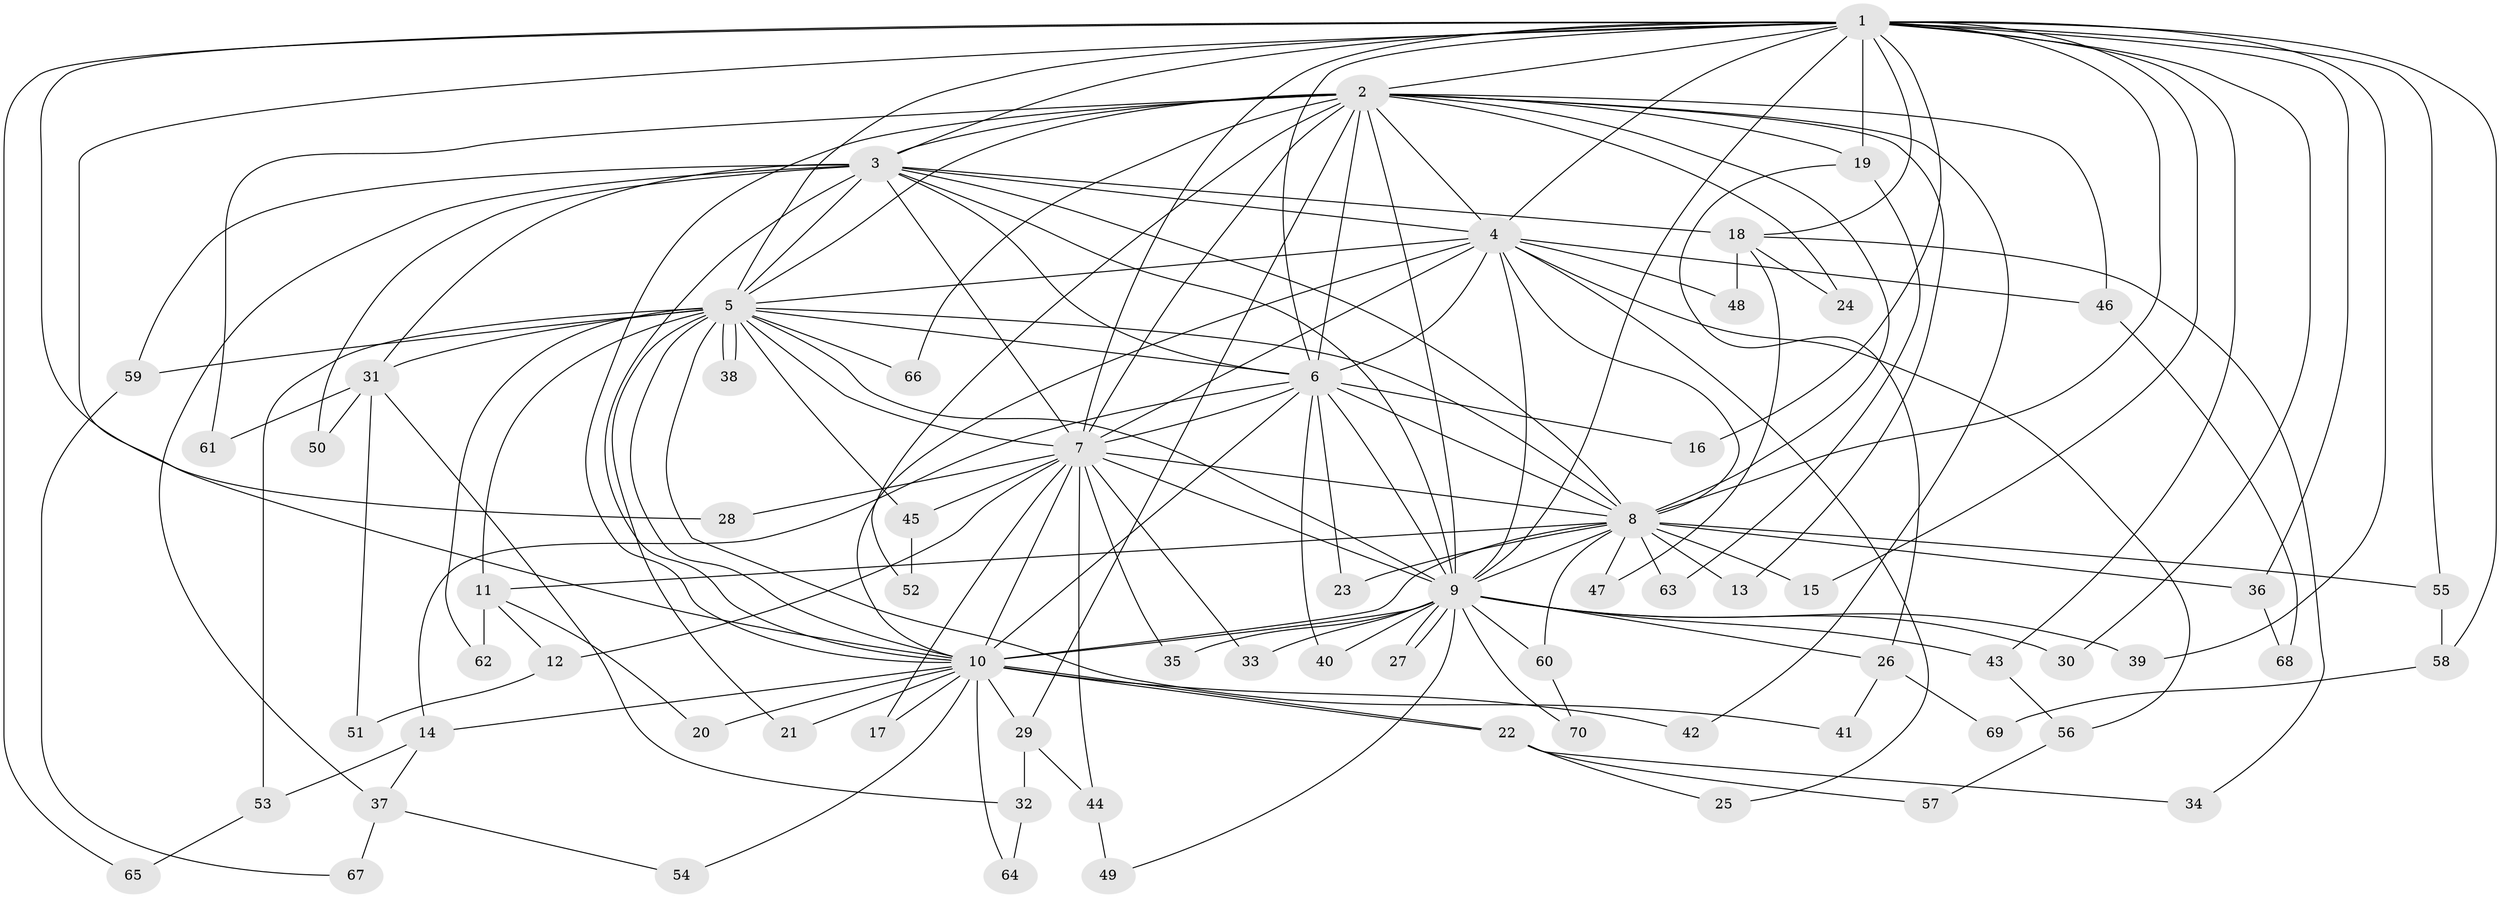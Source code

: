 // Generated by graph-tools (version 1.1) at 2025/14/03/09/25 04:14:01]
// undirected, 70 vertices, 165 edges
graph export_dot {
graph [start="1"]
  node [color=gray90,style=filled];
  1;
  2;
  3;
  4;
  5;
  6;
  7;
  8;
  9;
  10;
  11;
  12;
  13;
  14;
  15;
  16;
  17;
  18;
  19;
  20;
  21;
  22;
  23;
  24;
  25;
  26;
  27;
  28;
  29;
  30;
  31;
  32;
  33;
  34;
  35;
  36;
  37;
  38;
  39;
  40;
  41;
  42;
  43;
  44;
  45;
  46;
  47;
  48;
  49;
  50;
  51;
  52;
  53;
  54;
  55;
  56;
  57;
  58;
  59;
  60;
  61;
  62;
  63;
  64;
  65;
  66;
  67;
  68;
  69;
  70;
  1 -- 2;
  1 -- 3;
  1 -- 4;
  1 -- 5;
  1 -- 6;
  1 -- 7;
  1 -- 8;
  1 -- 9;
  1 -- 10;
  1 -- 15;
  1 -- 16;
  1 -- 18;
  1 -- 19;
  1 -- 28;
  1 -- 30;
  1 -- 36;
  1 -- 39;
  1 -- 43;
  1 -- 55;
  1 -- 58;
  1 -- 65;
  2 -- 3;
  2 -- 4;
  2 -- 5;
  2 -- 6;
  2 -- 7;
  2 -- 8;
  2 -- 9;
  2 -- 10;
  2 -- 13;
  2 -- 19;
  2 -- 24;
  2 -- 29;
  2 -- 42;
  2 -- 46;
  2 -- 52;
  2 -- 61;
  2 -- 66;
  3 -- 4;
  3 -- 5;
  3 -- 6;
  3 -- 7;
  3 -- 8;
  3 -- 9;
  3 -- 10;
  3 -- 18;
  3 -- 31;
  3 -- 37;
  3 -- 50;
  3 -- 59;
  4 -- 5;
  4 -- 6;
  4 -- 7;
  4 -- 8;
  4 -- 9;
  4 -- 10;
  4 -- 25;
  4 -- 46;
  4 -- 48;
  4 -- 56;
  5 -- 6;
  5 -- 7;
  5 -- 8;
  5 -- 9;
  5 -- 10;
  5 -- 11;
  5 -- 21;
  5 -- 31;
  5 -- 38;
  5 -- 38;
  5 -- 41;
  5 -- 45;
  5 -- 53;
  5 -- 59;
  5 -- 62;
  5 -- 66;
  6 -- 7;
  6 -- 8;
  6 -- 9;
  6 -- 10;
  6 -- 14;
  6 -- 16;
  6 -- 23;
  6 -- 40;
  7 -- 8;
  7 -- 9;
  7 -- 10;
  7 -- 12;
  7 -- 17;
  7 -- 28;
  7 -- 33;
  7 -- 35;
  7 -- 44;
  7 -- 45;
  8 -- 9;
  8 -- 10;
  8 -- 11;
  8 -- 13;
  8 -- 15;
  8 -- 23;
  8 -- 36;
  8 -- 47;
  8 -- 55;
  8 -- 60;
  8 -- 63;
  9 -- 10;
  9 -- 26;
  9 -- 27;
  9 -- 27;
  9 -- 30;
  9 -- 33;
  9 -- 35;
  9 -- 39;
  9 -- 40;
  9 -- 43;
  9 -- 49;
  9 -- 60;
  9 -- 70;
  10 -- 14;
  10 -- 17;
  10 -- 20;
  10 -- 21;
  10 -- 22;
  10 -- 22;
  10 -- 29;
  10 -- 42;
  10 -- 54;
  10 -- 64;
  11 -- 12;
  11 -- 20;
  11 -- 62;
  12 -- 51;
  14 -- 37;
  14 -- 53;
  18 -- 24;
  18 -- 34;
  18 -- 47;
  18 -- 48;
  19 -- 26;
  19 -- 63;
  22 -- 25;
  22 -- 34;
  22 -- 57;
  26 -- 41;
  26 -- 69;
  29 -- 32;
  29 -- 44;
  31 -- 32;
  31 -- 50;
  31 -- 51;
  31 -- 61;
  32 -- 64;
  36 -- 68;
  37 -- 54;
  37 -- 67;
  43 -- 56;
  44 -- 49;
  45 -- 52;
  46 -- 68;
  53 -- 65;
  55 -- 58;
  56 -- 57;
  58 -- 69;
  59 -- 67;
  60 -- 70;
}
